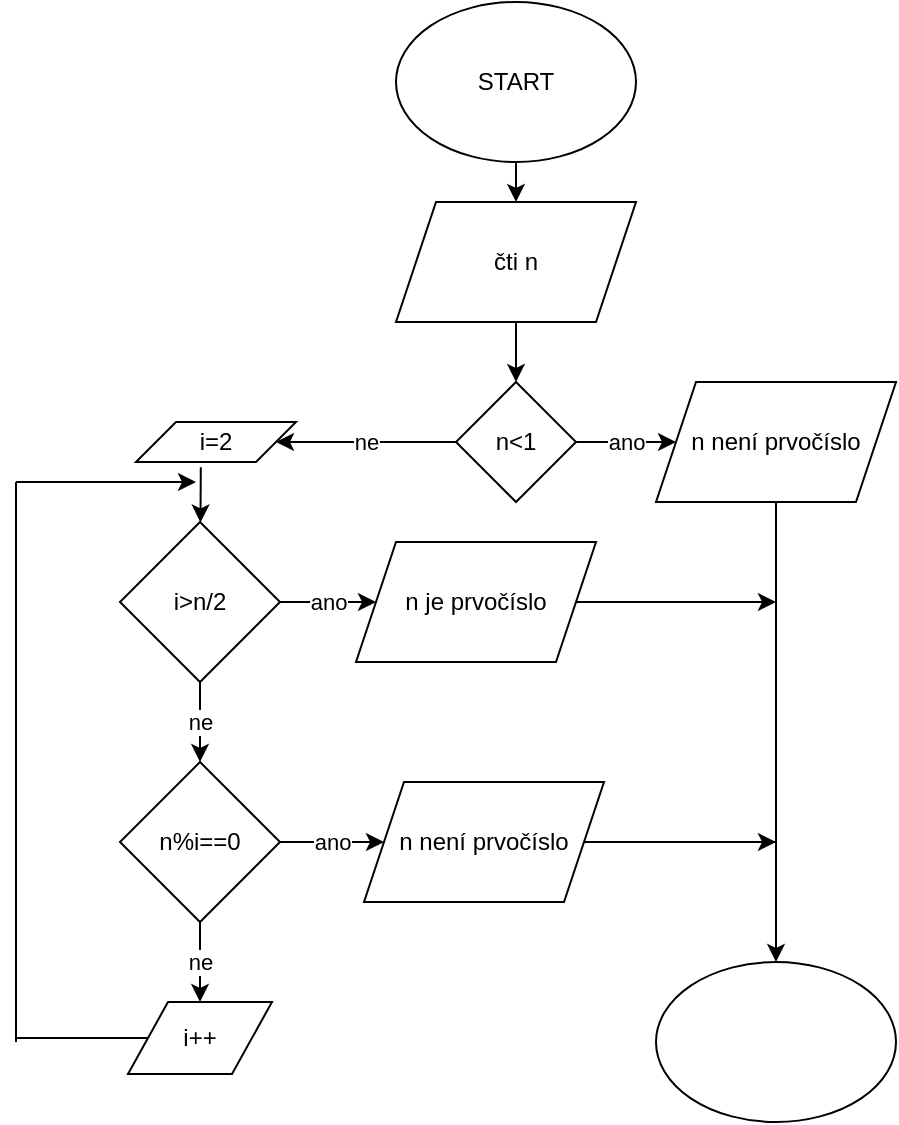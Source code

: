 <mxfile version="15.7.1" type="device"><diagram id="zRO2kcAtCeS_RS2ByBRg" name="Page-1"><mxGraphModel dx="1038" dy="547" grid="1" gridSize="10" guides="1" tooltips="1" connect="1" arrows="1" fold="1" page="1" pageScale="1" pageWidth="827" pageHeight="1169" math="0" shadow="0"><root><mxCell id="0"/><mxCell id="1" parent="0"/><mxCell id="6a0kC8TIwFZ-KAd3fsv8-1" value="START" style="ellipse;whiteSpace=wrap;html=1;" vertex="1" parent="1"><mxGeometry x="370" width="120" height="80" as="geometry"/></mxCell><mxCell id="6a0kC8TIwFZ-KAd3fsv8-2" value="" style="endArrow=classic;html=1;rounded=0;exitX=0.5;exitY=1;exitDx=0;exitDy=0;" edge="1" parent="1" source="6a0kC8TIwFZ-KAd3fsv8-1" target="6a0kC8TIwFZ-KAd3fsv8-3"><mxGeometry width="50" height="50" relative="1" as="geometry"><mxPoint x="390" y="310" as="sourcePoint"/><mxPoint x="430" y="130" as="targetPoint"/></mxGeometry></mxCell><mxCell id="6a0kC8TIwFZ-KAd3fsv8-3" value="čti n" style="shape=parallelogram;perimeter=parallelogramPerimeter;whiteSpace=wrap;html=1;fixedSize=1;" vertex="1" parent="1"><mxGeometry x="370" y="100" width="120" height="60" as="geometry"/></mxCell><mxCell id="6a0kC8TIwFZ-KAd3fsv8-4" value="" style="endArrow=classic;html=1;rounded=0;exitX=0.5;exitY=1;exitDx=0;exitDy=0;" edge="1" parent="1" source="6a0kC8TIwFZ-KAd3fsv8-3" target="6a0kC8TIwFZ-KAd3fsv8-5"><mxGeometry width="50" height="50" relative="1" as="geometry"><mxPoint x="390" y="310" as="sourcePoint"/><mxPoint x="430" y="220" as="targetPoint"/></mxGeometry></mxCell><mxCell id="6a0kC8TIwFZ-KAd3fsv8-5" value="n&amp;lt;1" style="rhombus;whiteSpace=wrap;html=1;" vertex="1" parent="1"><mxGeometry x="400" y="190" width="60" height="60" as="geometry"/></mxCell><mxCell id="6a0kC8TIwFZ-KAd3fsv8-6" value="ano" style="endArrow=classic;html=1;rounded=0;exitX=1;exitY=0.5;exitDx=0;exitDy=0;" edge="1" parent="1" source="6a0kC8TIwFZ-KAd3fsv8-5" target="6a0kC8TIwFZ-KAd3fsv8-7"><mxGeometry width="50" height="50" relative="1" as="geometry"><mxPoint x="390" y="300" as="sourcePoint"/><mxPoint x="540" y="220" as="targetPoint"/></mxGeometry></mxCell><mxCell id="6a0kC8TIwFZ-KAd3fsv8-7" value="n není prvočíslo" style="shape=parallelogram;perimeter=parallelogramPerimeter;whiteSpace=wrap;html=1;fixedSize=1;" vertex="1" parent="1"><mxGeometry x="500" y="190" width="120" height="60" as="geometry"/></mxCell><mxCell id="6a0kC8TIwFZ-KAd3fsv8-8" value="ne" style="endArrow=classic;html=1;rounded=0;exitX=0;exitY=0.5;exitDx=0;exitDy=0;entryX=1;entryY=0.5;entryDx=0;entryDy=0;" edge="1" parent="1" source="6a0kC8TIwFZ-KAd3fsv8-5" target="6a0kC8TIwFZ-KAd3fsv8-11"><mxGeometry width="50" height="50" relative="1" as="geometry"><mxPoint x="390" y="300" as="sourcePoint"/><mxPoint x="330" y="220" as="targetPoint"/></mxGeometry></mxCell><mxCell id="6a0kC8TIwFZ-KAd3fsv8-11" value="i=2" style="shape=parallelogram;perimeter=parallelogramPerimeter;whiteSpace=wrap;html=1;fixedSize=1;" vertex="1" parent="1"><mxGeometry x="240" y="210" width="80" height="20" as="geometry"/></mxCell><mxCell id="6a0kC8TIwFZ-KAd3fsv8-12" value="" style="endArrow=classic;html=1;rounded=0;exitX=0.405;exitY=1.13;exitDx=0;exitDy=0;exitPerimeter=0;" edge="1" parent="1" source="6a0kC8TIwFZ-KAd3fsv8-11" target="6a0kC8TIwFZ-KAd3fsv8-13"><mxGeometry width="50" height="50" relative="1" as="geometry"><mxPoint x="390" y="300" as="sourcePoint"/><mxPoint x="272" y="300" as="targetPoint"/></mxGeometry></mxCell><mxCell id="6a0kC8TIwFZ-KAd3fsv8-13" value="i&amp;gt;n/2" style="rhombus;whiteSpace=wrap;html=1;" vertex="1" parent="1"><mxGeometry x="232" y="260" width="80" height="80" as="geometry"/></mxCell><mxCell id="6a0kC8TIwFZ-KAd3fsv8-14" value="ano" style="endArrow=classic;html=1;rounded=0;exitX=1;exitY=0.5;exitDx=0;exitDy=0;" edge="1" parent="1" source="6a0kC8TIwFZ-KAd3fsv8-13" target="6a0kC8TIwFZ-KAd3fsv8-15"><mxGeometry width="50" height="50" relative="1" as="geometry"><mxPoint x="390" y="300" as="sourcePoint"/><mxPoint x="390" y="300" as="targetPoint"/></mxGeometry></mxCell><mxCell id="6a0kC8TIwFZ-KAd3fsv8-15" value="n je prvočíslo" style="shape=parallelogram;perimeter=parallelogramPerimeter;whiteSpace=wrap;html=1;fixedSize=1;" vertex="1" parent="1"><mxGeometry x="350" y="270" width="120" height="60" as="geometry"/></mxCell><mxCell id="6a0kC8TIwFZ-KAd3fsv8-16" value="ne" style="endArrow=classic;html=1;rounded=0;exitX=0.5;exitY=1;exitDx=0;exitDy=0;" edge="1" parent="1" source="6a0kC8TIwFZ-KAd3fsv8-13" target="6a0kC8TIwFZ-KAd3fsv8-17"><mxGeometry width="50" height="50" relative="1" as="geometry"><mxPoint x="390" y="300" as="sourcePoint"/><mxPoint x="272" y="420" as="targetPoint"/></mxGeometry></mxCell><mxCell id="6a0kC8TIwFZ-KAd3fsv8-17" value="n%i==0" style="rhombus;whiteSpace=wrap;html=1;" vertex="1" parent="1"><mxGeometry x="232" y="380" width="80" height="80" as="geometry"/></mxCell><mxCell id="6a0kC8TIwFZ-KAd3fsv8-18" value="ano" style="endArrow=classic;html=1;rounded=0;exitX=1;exitY=0.5;exitDx=0;exitDy=0;" edge="1" parent="1" source="6a0kC8TIwFZ-KAd3fsv8-17" target="6a0kC8TIwFZ-KAd3fsv8-19"><mxGeometry width="50" height="50" relative="1" as="geometry"><mxPoint x="390" y="300" as="sourcePoint"/><mxPoint x="460" y="420" as="targetPoint"/></mxGeometry></mxCell><mxCell id="6a0kC8TIwFZ-KAd3fsv8-19" value="n není prvočíslo" style="shape=parallelogram;perimeter=parallelogramPerimeter;whiteSpace=wrap;html=1;fixedSize=1;" vertex="1" parent="1"><mxGeometry x="354" y="390" width="120" height="60" as="geometry"/></mxCell><mxCell id="6a0kC8TIwFZ-KAd3fsv8-20" value="ne" style="endArrow=classic;html=1;rounded=0;exitX=0.5;exitY=1;exitDx=0;exitDy=0;" edge="1" parent="1" source="6a0kC8TIwFZ-KAd3fsv8-17" target="6a0kC8TIwFZ-KAd3fsv8-21"><mxGeometry width="50" height="50" relative="1" as="geometry"><mxPoint x="390" y="300" as="sourcePoint"/><mxPoint x="272" y="500" as="targetPoint"/></mxGeometry></mxCell><mxCell id="6a0kC8TIwFZ-KAd3fsv8-21" value="i++" style="shape=parallelogram;perimeter=parallelogramPerimeter;whiteSpace=wrap;html=1;fixedSize=1;" vertex="1" parent="1"><mxGeometry x="236" y="500" width="72" height="36" as="geometry"/></mxCell><mxCell id="6a0kC8TIwFZ-KAd3fsv8-22" value="" style="endArrow=none;html=1;rounded=0;exitX=0;exitY=0.5;exitDx=0;exitDy=0;" edge="1" parent="1" source="6a0kC8TIwFZ-KAd3fsv8-21"><mxGeometry width="50" height="50" relative="1" as="geometry"><mxPoint x="390" y="500" as="sourcePoint"/><mxPoint x="180" y="518" as="targetPoint"/></mxGeometry></mxCell><mxCell id="6a0kC8TIwFZ-KAd3fsv8-23" value="" style="endArrow=none;html=1;rounded=0;" edge="1" parent="1"><mxGeometry width="50" height="50" relative="1" as="geometry"><mxPoint x="180" y="520" as="sourcePoint"/><mxPoint x="180" y="240" as="targetPoint"/></mxGeometry></mxCell><mxCell id="6a0kC8TIwFZ-KAd3fsv8-24" value="" style="endArrow=classic;html=1;rounded=0;" edge="1" parent="1"><mxGeometry width="50" height="50" relative="1" as="geometry"><mxPoint x="180" y="240" as="sourcePoint"/><mxPoint x="270" y="240" as="targetPoint"/></mxGeometry></mxCell><mxCell id="6a0kC8TIwFZ-KAd3fsv8-26" value="" style="endArrow=none;html=1;rounded=0;entryX=1;entryY=0.5;entryDx=0;entryDy=0;" edge="1" parent="1" target="6a0kC8TIwFZ-KAd3fsv8-19"><mxGeometry width="50" height="50" relative="1" as="geometry"><mxPoint x="560" y="420" as="sourcePoint"/><mxPoint x="440" y="450" as="targetPoint"/></mxGeometry></mxCell><mxCell id="6a0kC8TIwFZ-KAd3fsv8-27" value="" style="endArrow=classic;html=1;rounded=0;exitX=1;exitY=0.5;exitDx=0;exitDy=0;" edge="1" parent="1" source="6a0kC8TIwFZ-KAd3fsv8-19"><mxGeometry width="50" height="50" relative="1" as="geometry"><mxPoint x="390" y="500" as="sourcePoint"/><mxPoint x="560" y="420" as="targetPoint"/></mxGeometry></mxCell><mxCell id="6a0kC8TIwFZ-KAd3fsv8-28" value="" style="endArrow=classic;html=1;rounded=0;exitX=1;exitY=0.5;exitDx=0;exitDy=0;" edge="1" parent="1" source="6a0kC8TIwFZ-KAd3fsv8-15"><mxGeometry width="50" height="50" relative="1" as="geometry"><mxPoint x="390" y="500" as="sourcePoint"/><mxPoint x="560" y="300" as="targetPoint"/></mxGeometry></mxCell><mxCell id="6a0kC8TIwFZ-KAd3fsv8-29" value="" style="endArrow=classic;html=1;rounded=0;exitX=0.5;exitY=1;exitDx=0;exitDy=0;" edge="1" parent="1" source="6a0kC8TIwFZ-KAd3fsv8-7" target="6a0kC8TIwFZ-KAd3fsv8-30"><mxGeometry width="50" height="50" relative="1" as="geometry"><mxPoint x="390" y="500" as="sourcePoint"/><mxPoint x="560" y="520" as="targetPoint"/></mxGeometry></mxCell><mxCell id="6a0kC8TIwFZ-KAd3fsv8-30" value="" style="ellipse;whiteSpace=wrap;html=1;" vertex="1" parent="1"><mxGeometry x="500" y="480" width="120" height="80" as="geometry"/></mxCell></root></mxGraphModel></diagram></mxfile>